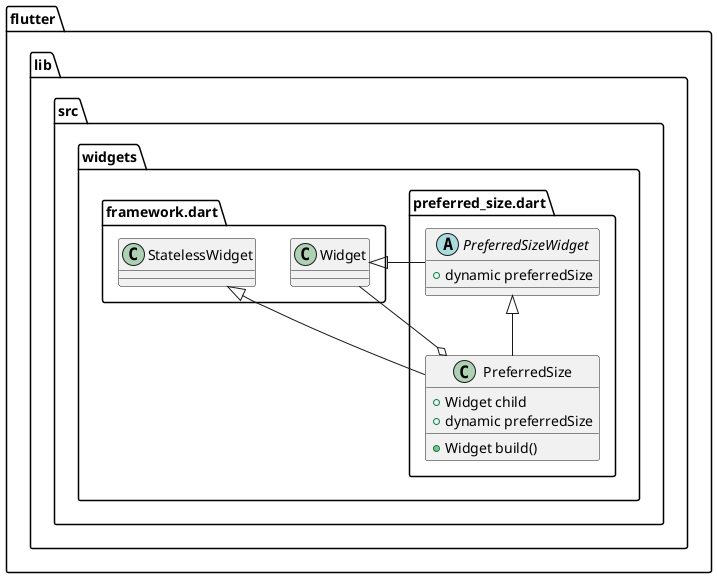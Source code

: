 @startuml
set namespaceSeparator ::

abstract class "flutter::lib::src::widgets::preferred_size.dart::PreferredSizeWidget" {
  +dynamic preferredSize
}

"flutter::lib::src::widgets::framework.dart::Widget" <|-- "flutter::lib::src::widgets::preferred_size.dart::PreferredSizeWidget"

class "flutter::lib::src::widgets::preferred_size.dart::PreferredSize" {
  +Widget child
  +dynamic preferredSize
  +Widget build()
}

"flutter::lib::src::widgets::preferred_size.dart::PreferredSize" o-- "flutter::lib::src::widgets::framework.dart::Widget"
"flutter::lib::src::widgets::framework.dart::StatelessWidget" <|-- "flutter::lib::src::widgets::preferred_size.dart::PreferredSize"
"flutter::lib::src::widgets::preferred_size.dart::PreferredSizeWidget" <|-- "flutter::lib::src::widgets::preferred_size.dart::PreferredSize"


@enduml